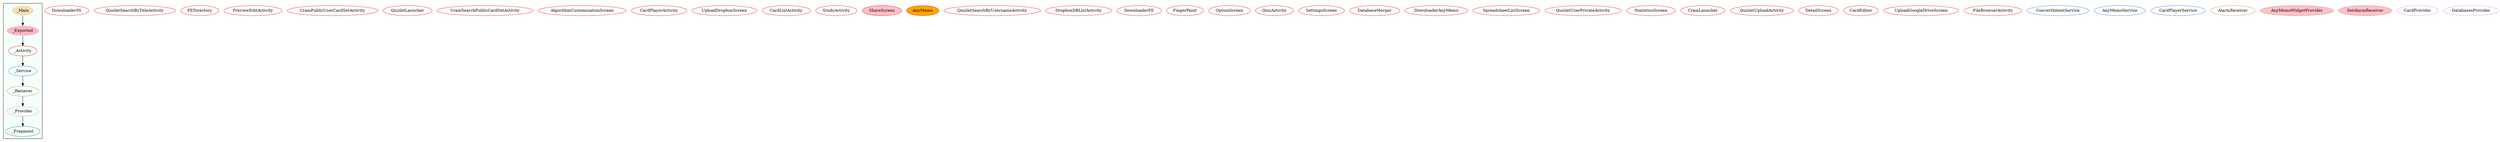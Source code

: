 digraph G {
subgraph cluster_legend{ 
bgcolor=mintcream;
_Activity[color = red];
_Service[color = royalblue];
_Provider[color = violet];
_Reciever[color = peru];
_Fragment[color = teal];
_Main[style=filled, fillcolor=wheat, color = mintcream];
_Exported[style=filled, fillcolor=lightpink, color = mintcream];
_Main -> _Exported -> _Activity -> _Service -> _Reciever -> _Provider -> _Fragment; 
}
DownloaderSS[color = red];
QuizletSearchByTitleActivity[color = red];
FEDirectory[color = red];
PreviewEditActivity[color = red];
CramPublicUserCardSetActivity[color = red];
QuizletLauncher[color = red];
CramSearchPublicCardSetActivity[color = red];
AlgorithmCustomizationScreen[color = red];
CardPlayerActivity[color = red];
UploadDropboxScreen[color = red];
CardListActivity[color = red];
StudyActivity[color = red];
ShareScreen[style=filled, fillcolor=pink, color = red];
AnyMemo[style=filled, fillcolor=orange, color = red];
QuizletSearchByUsernameActivity[color = red];
DropboxDBListActivity[color = red];
DownloaderFE[color = red];
FingerPaint[color = red];
OptionScreen[color = red];
QuizActivity[color = red];
SettingsScreen[color = red];
DatabaseMerger[color = red];
DownloaderAnyMemo[color = red];
SpreadsheetListScreen[color = red];
QuizletUserPrivateActivity[color = red];
StatisticsScreen[color = red];
CramLauncher[color = red];
QuizletUploadActivity[color = red];
DetailScreen[color = red];
CardEditor[color = red];
UploadGoogleDriveScreen[color = red];
FileBrowserActivity[color = red];
ConvertIntentService[color = royalblue];
AnyMemoService[color = royalblue];
CardPlayerService[color = royalblue];
AlarmReceiver[color = peru];
AnyMemoWidgetProvider[style=filled, fillcolor=pink, color = peru];
SetAlarmReceiver[style=filled, fillcolor=pink, color = peru];
CardProvider[color = violet];
DatabasesProvider[color = violet];
}
